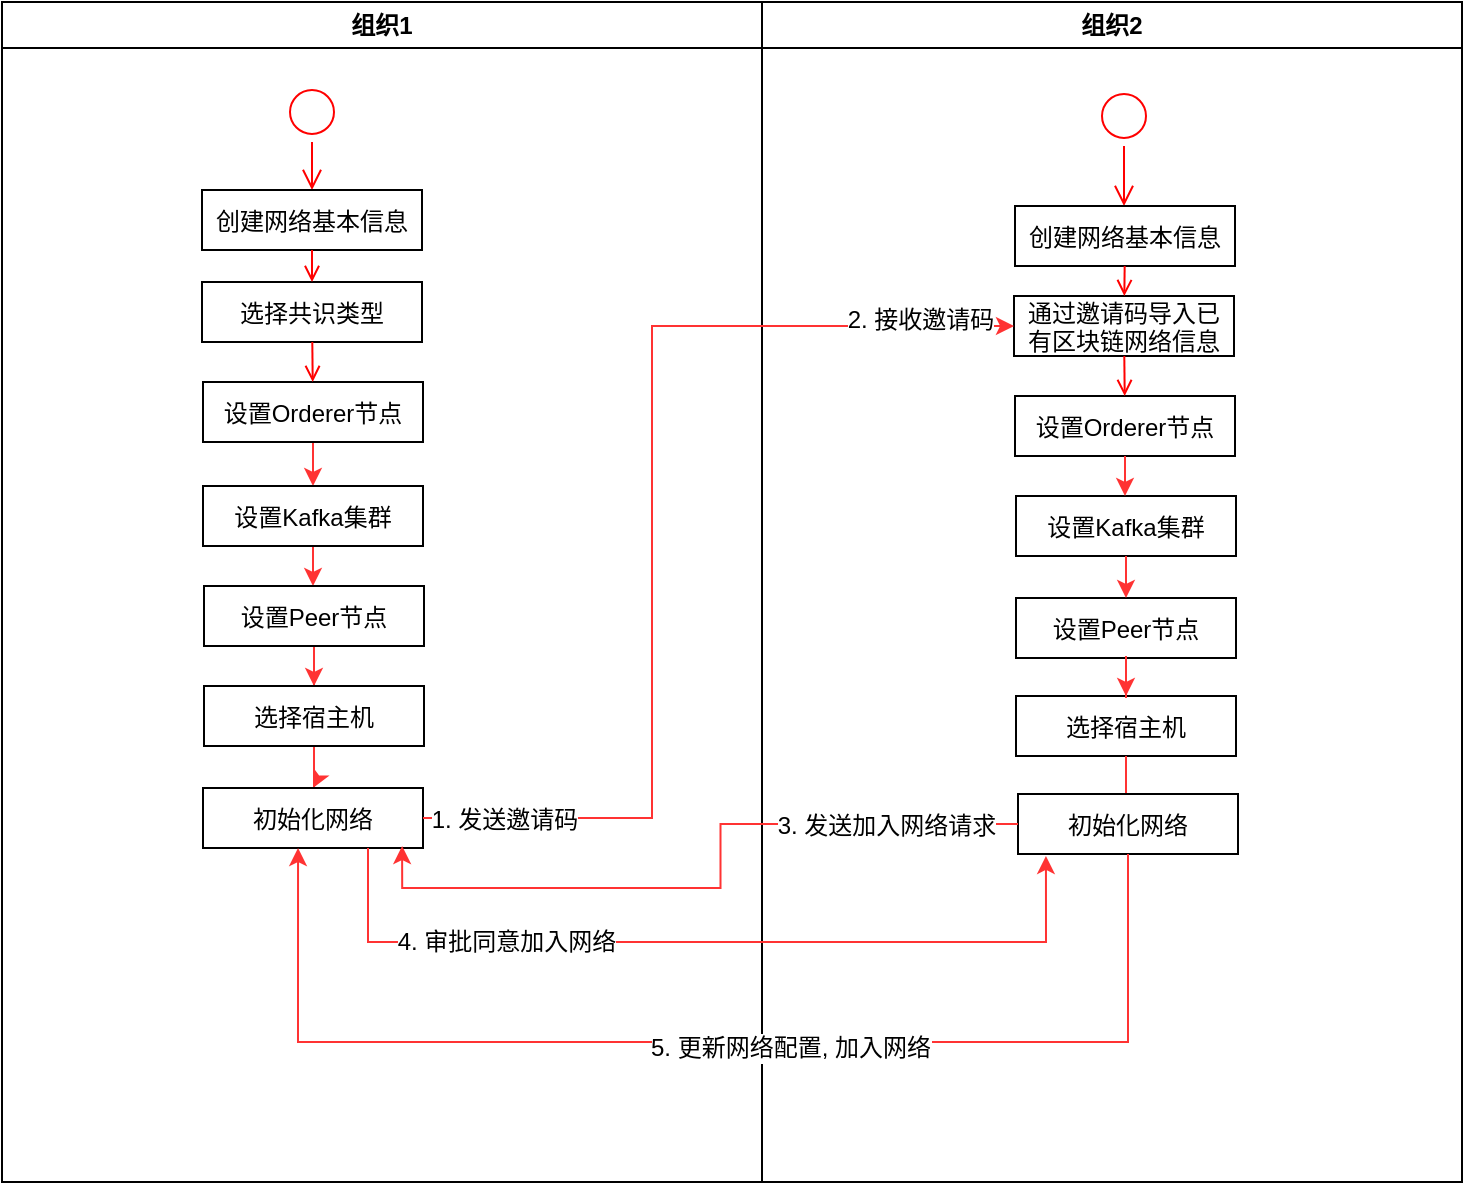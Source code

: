<mxfile version="10.8.1" type="github"><diagram name="Page-1" id="e7e014a7-5840-1c2e-5031-d8a46d1fe8dd"><mxGraphModel dx="918" dy="585" grid="1" gridSize="10" guides="1" tooltips="1" connect="1" arrows="1" fold="1" page="1" pageScale="1" pageWidth="1169" pageHeight="826" background="#ffffff" math="0" shadow="0"><root><mxCell id="0"/><mxCell id="1" parent="0"/><mxCell id="4" value="组织2" style="swimlane;whiteSpace=wrap;startSize=23;" parent="1" vertex="1"><mxGeometry x="515" y="130" width="350" height="590" as="geometry"/></mxCell><mxCell id="zXg-jttxFyJelekQOrUb-60" value="" style="ellipse;shape=startState;fillColor=none;strokeColor=#ff0000;" vertex="1" parent="4"><mxGeometry x="166" y="42" width="30" height="30" as="geometry"/></mxCell><mxCell id="zXg-jttxFyJelekQOrUb-61" value="" style="edgeStyle=elbowEdgeStyle;elbow=horizontal;verticalAlign=bottom;endArrow=open;endSize=8;strokeColor=#FF0000;endFill=1;rounded=0" edge="1" parent="4" target="zXg-jttxFyJelekQOrUb-62"><mxGeometry x="1" y="-88" as="geometry"><mxPoint x="16" y="-18" as="targetPoint"/><mxPoint x="181" y="72" as="sourcePoint"/></mxGeometry></mxCell><mxCell id="zXg-jttxFyJelekQOrUb-62" value="创建网络基本信息" style="" vertex="1" parent="4"><mxGeometry x="126.5" y="102" width="110" height="30" as="geometry"/></mxCell><mxCell id="zXg-jttxFyJelekQOrUb-63" value="通过邀请码导入已&#xa;有区块链网络信息" style="" vertex="1" parent="4"><mxGeometry x="126" y="147" width="110" height="30" as="geometry"/></mxCell><mxCell id="zXg-jttxFyJelekQOrUb-64" value="" style="endArrow=open;strokeColor=#FF0000;endFill=1;rounded=0" edge="1" parent="4" source="zXg-jttxFyJelekQOrUb-62" target="zXg-jttxFyJelekQOrUb-63"><mxGeometry relative="1" as="geometry"/></mxCell><mxCell id="zXg-jttxFyJelekQOrUb-66" value="设置Orderer节点" style="" vertex="1" parent="4"><mxGeometry x="126.5" y="197" width="110" height="30" as="geometry"/></mxCell><mxCell id="zXg-jttxFyJelekQOrUb-68" value="设置Kafka集群" style="" vertex="1" parent="4"><mxGeometry x="127" y="247" width="110" height="30" as="geometry"/></mxCell><mxCell id="zXg-jttxFyJelekQOrUb-65" value="" style="edgeStyle=orthogonalEdgeStyle;rounded=0;orthogonalLoop=1;jettySize=auto;html=1;strokeColor=#FF3333;" edge="1" parent="4" source="zXg-jttxFyJelekQOrUb-66" target="zXg-jttxFyJelekQOrUb-68"><mxGeometry relative="1" as="geometry"/></mxCell><mxCell id="zXg-jttxFyJelekQOrUb-70" value="设置Peer节点" style="" vertex="1" parent="4"><mxGeometry x="127" y="298" width="110" height="30" as="geometry"/></mxCell><mxCell id="zXg-jttxFyJelekQOrUb-67" value="" style="edgeStyle=orthogonalEdgeStyle;rounded=0;orthogonalLoop=1;jettySize=auto;html=1;strokeColor=#FF3333;" edge="1" parent="4" source="zXg-jttxFyJelekQOrUb-68" target="zXg-jttxFyJelekQOrUb-70"><mxGeometry relative="1" as="geometry"/></mxCell><mxCell id="zXg-jttxFyJelekQOrUb-72" value="选择宿主机" style="" vertex="1" parent="4"><mxGeometry x="127" y="347" width="110" height="30" as="geometry"/></mxCell><mxCell id="zXg-jttxFyJelekQOrUb-69" value="" style="edgeStyle=orthogonalEdgeStyle;rounded=0;orthogonalLoop=1;jettySize=auto;html=1;strokeColor=#FF3333;" edge="1" parent="4" source="zXg-jttxFyJelekQOrUb-70" target="zXg-jttxFyJelekQOrUb-72"><mxGeometry relative="1" as="geometry"/></mxCell><mxCell id="zXg-jttxFyJelekQOrUb-71" value="" style="edgeStyle=orthogonalEdgeStyle;rounded=0;orthogonalLoop=1;jettySize=auto;html=1;strokeColor=#FF3333;" edge="1" parent="4" source="zXg-jttxFyJelekQOrUb-72"><mxGeometry relative="1" as="geometry"><mxPoint x="182" y="396" as="targetPoint"/></mxGeometry></mxCell><mxCell id="zXg-jttxFyJelekQOrUb-74" value="" style="endArrow=open;strokeColor=#FF0000;endFill=1;rounded=0" edge="1" parent="4" source="zXg-jttxFyJelekQOrUb-63" target="zXg-jttxFyJelekQOrUb-66"><mxGeometry relative="1" as="geometry"/></mxCell><mxCell id="zXg-jttxFyJelekQOrUb-117" value="初始化网络" style="" vertex="1" parent="4"><mxGeometry x="128" y="396" width="110" height="30" as="geometry"/></mxCell><mxCell id="2" value="组织1" style="swimlane;whiteSpace=wrap" parent="1" vertex="1"><mxGeometry x="135" y="130" width="380" height="590" as="geometry"/></mxCell><mxCell id="5" value="" style="ellipse;shape=startState;fillColor=none;strokeColor=#ff0000;" parent="2" vertex="1"><mxGeometry x="140" y="40" width="30" height="30" as="geometry"/></mxCell><mxCell id="6" value="" style="edgeStyle=elbowEdgeStyle;elbow=horizontal;verticalAlign=bottom;endArrow=open;endSize=8;strokeColor=#FF0000;endFill=1;rounded=0" parent="2" source="5" target="7" edge="1"><mxGeometry x="140" y="40" as="geometry"><mxPoint x="155" y="110" as="targetPoint"/></mxGeometry></mxCell><mxCell id="7" value="创建网络基本信息" style="" parent="2" vertex="1"><mxGeometry x="100" y="94" width="110" height="30" as="geometry"/></mxCell><mxCell id="8" value="选择共识类型" style="" parent="2" vertex="1"><mxGeometry x="100" y="140" width="110" height="30" as="geometry"/></mxCell><mxCell id="9" value="" style="endArrow=open;strokeColor=#FF0000;endFill=1;rounded=0" parent="2" source="7" target="8" edge="1"><mxGeometry relative="1" as="geometry"/></mxCell><mxCell id="zXg-jttxFyJelekQOrUb-42" value="" style="edgeStyle=orthogonalEdgeStyle;rounded=0;orthogonalLoop=1;jettySize=auto;html=1;strokeColor=#FF3333;" edge="1" parent="2" source="10" target="zXg-jttxFyJelekQOrUb-41"><mxGeometry relative="1" as="geometry"/></mxCell><mxCell id="10" value="设置Orderer节点" style="" parent="2" vertex="1"><mxGeometry x="100.5" y="190" width="110" height="30" as="geometry"/></mxCell><mxCell id="zXg-jttxFyJelekQOrUb-45" value="" style="edgeStyle=orthogonalEdgeStyle;rounded=0;orthogonalLoop=1;jettySize=auto;html=1;strokeColor=#FF3333;" edge="1" parent="2" source="zXg-jttxFyJelekQOrUb-41" target="zXg-jttxFyJelekQOrUb-44"><mxGeometry relative="1" as="geometry"/></mxCell><mxCell id="zXg-jttxFyJelekQOrUb-41" value="设置Kafka集群" style="" vertex="1" parent="2"><mxGeometry x="100.5" y="242" width="110" height="30" as="geometry"/></mxCell><mxCell id="zXg-jttxFyJelekQOrUb-47" value="" style="edgeStyle=orthogonalEdgeStyle;rounded=0;orthogonalLoop=1;jettySize=auto;html=1;strokeColor=#FF3333;" edge="1" parent="2" source="zXg-jttxFyJelekQOrUb-44" target="zXg-jttxFyJelekQOrUb-46"><mxGeometry relative="1" as="geometry"/></mxCell><mxCell id="zXg-jttxFyJelekQOrUb-44" value="设置Peer节点" style="" vertex="1" parent="2"><mxGeometry x="101" y="292" width="110" height="30" as="geometry"/></mxCell><mxCell id="zXg-jttxFyJelekQOrUb-49" value="" style="edgeStyle=orthogonalEdgeStyle;rounded=0;orthogonalLoop=1;jettySize=auto;html=1;strokeColor=#FF3333;" edge="1" parent="2" source="zXg-jttxFyJelekQOrUb-46" target="zXg-jttxFyJelekQOrUb-48"><mxGeometry relative="1" as="geometry"/></mxCell><mxCell id="zXg-jttxFyJelekQOrUb-46" value="选择宿主机" style="" vertex="1" parent="2"><mxGeometry x="101" y="342" width="110" height="30" as="geometry"/></mxCell><mxCell id="zXg-jttxFyJelekQOrUb-48" value="初始化网络" style="" vertex="1" parent="2"><mxGeometry x="100.5" y="393" width="110" height="30" as="geometry"/></mxCell><mxCell id="11" value="" style="endArrow=open;strokeColor=#FF0000;endFill=1;rounded=0" parent="2" source="8" target="10" edge="1"><mxGeometry relative="1" as="geometry"/></mxCell><mxCell id="zXg-jttxFyJelekQOrUb-87" style="edgeStyle=orthogonalEdgeStyle;rounded=0;orthogonalLoop=1;jettySize=auto;html=1;exitX=1;exitY=0.5;exitDx=0;exitDy=0;entryX=0;entryY=0.5;entryDx=0;entryDy=0;strokeColor=#FF3333;" edge="1" parent="1" source="zXg-jttxFyJelekQOrUb-48" target="zXg-jttxFyJelekQOrUb-63"><mxGeometry relative="1" as="geometry"><Array as="points"><mxPoint x="460" y="538"/><mxPoint x="460" y="292"/></Array></mxGeometry></mxCell><mxCell id="zXg-jttxFyJelekQOrUb-88" value="1. 发送邀请码" style="text;html=1;resizable=0;points=[];align=center;verticalAlign=middle;labelBackgroundColor=#ffffff;" vertex="1" connectable="0" parent="zXg-jttxFyJelekQOrUb-87"><mxGeometry x="-0.852" y="-1" relative="1" as="geometry"><mxPoint as="offset"/></mxGeometry></mxCell><mxCell id="zXg-jttxFyJelekQOrUb-89" value="2. 接收邀请码" style="text;html=1;resizable=0;points=[];align=center;verticalAlign=middle;labelBackgroundColor=#ffffff;" vertex="1" connectable="0" parent="zXg-jttxFyJelekQOrUb-87"><mxGeometry x="0.808" y="3" relative="1" as="geometry"><mxPoint x="5" as="offset"/></mxGeometry></mxCell><mxCell id="zXg-jttxFyJelekQOrUb-119" style="edgeStyle=orthogonalEdgeStyle;rounded=0;orthogonalLoop=1;jettySize=auto;html=1;exitX=0;exitY=0.5;exitDx=0;exitDy=0;entryX=0.905;entryY=0.967;entryDx=0;entryDy=0;entryPerimeter=0;strokeColor=#FF3333;" edge="1" parent="1" source="zXg-jttxFyJelekQOrUb-117" target="zXg-jttxFyJelekQOrUb-48"><mxGeometry relative="1" as="geometry"/></mxCell><mxCell id="zXg-jttxFyJelekQOrUb-120" value="3. 发送加入网络请求" style="text;html=1;resizable=0;points=[];align=center;verticalAlign=middle;labelBackgroundColor=#ffffff;" vertex="1" connectable="0" parent="zXg-jttxFyJelekQOrUb-119"><mxGeometry x="-0.429" y="1" relative="1" as="geometry"><mxPoint x="37" as="offset"/></mxGeometry></mxCell><mxCell id="zXg-jttxFyJelekQOrUb-121" style="edgeStyle=orthogonalEdgeStyle;rounded=0;orthogonalLoop=1;jettySize=auto;html=1;exitX=0.75;exitY=1;exitDx=0;exitDy=0;entryX=0.127;entryY=1.033;entryDx=0;entryDy=0;entryPerimeter=0;strokeColor=#FF3333;" edge="1" parent="1" source="zXg-jttxFyJelekQOrUb-48" target="zXg-jttxFyJelekQOrUb-117"><mxGeometry relative="1" as="geometry"><Array as="points"><mxPoint x="318" y="600"/><mxPoint x="657" y="600"/></Array></mxGeometry></mxCell><mxCell id="zXg-jttxFyJelekQOrUb-122" value="4. 审批同意加入网络" style="text;html=1;resizable=0;points=[];align=center;verticalAlign=middle;labelBackgroundColor=#ffffff;" vertex="1" connectable="0" parent="zXg-jttxFyJelekQOrUb-121"><mxGeometry x="-0.781" y="31" relative="1" as="geometry"><mxPoint x="69" y="31" as="offset"/></mxGeometry></mxCell><mxCell id="zXg-jttxFyJelekQOrUb-123" style="edgeStyle=orthogonalEdgeStyle;rounded=0;orthogonalLoop=1;jettySize=auto;html=1;exitX=0.5;exitY=1;exitDx=0;exitDy=0;entryX=0.432;entryY=1;entryDx=0;entryDy=0;entryPerimeter=0;strokeColor=#FF3333;" edge="1" parent="1" source="zXg-jttxFyJelekQOrUb-117" target="zXg-jttxFyJelekQOrUb-48"><mxGeometry relative="1" as="geometry"><Array as="points"><mxPoint x="698" y="650"/><mxPoint x="283" y="650"/></Array></mxGeometry></mxCell><mxCell id="zXg-jttxFyJelekQOrUb-124" value="5. 更新网络配置, 加入网络" style="text;html=1;resizable=0;points=[];align=center;verticalAlign=middle;labelBackgroundColor=#ffffff;" vertex="1" connectable="0" parent="zXg-jttxFyJelekQOrUb-123"><mxGeometry x="-0.132" y="3" relative="1" as="geometry"><mxPoint as="offset"/></mxGeometry></mxCell></root></mxGraphModel></diagram></mxfile>